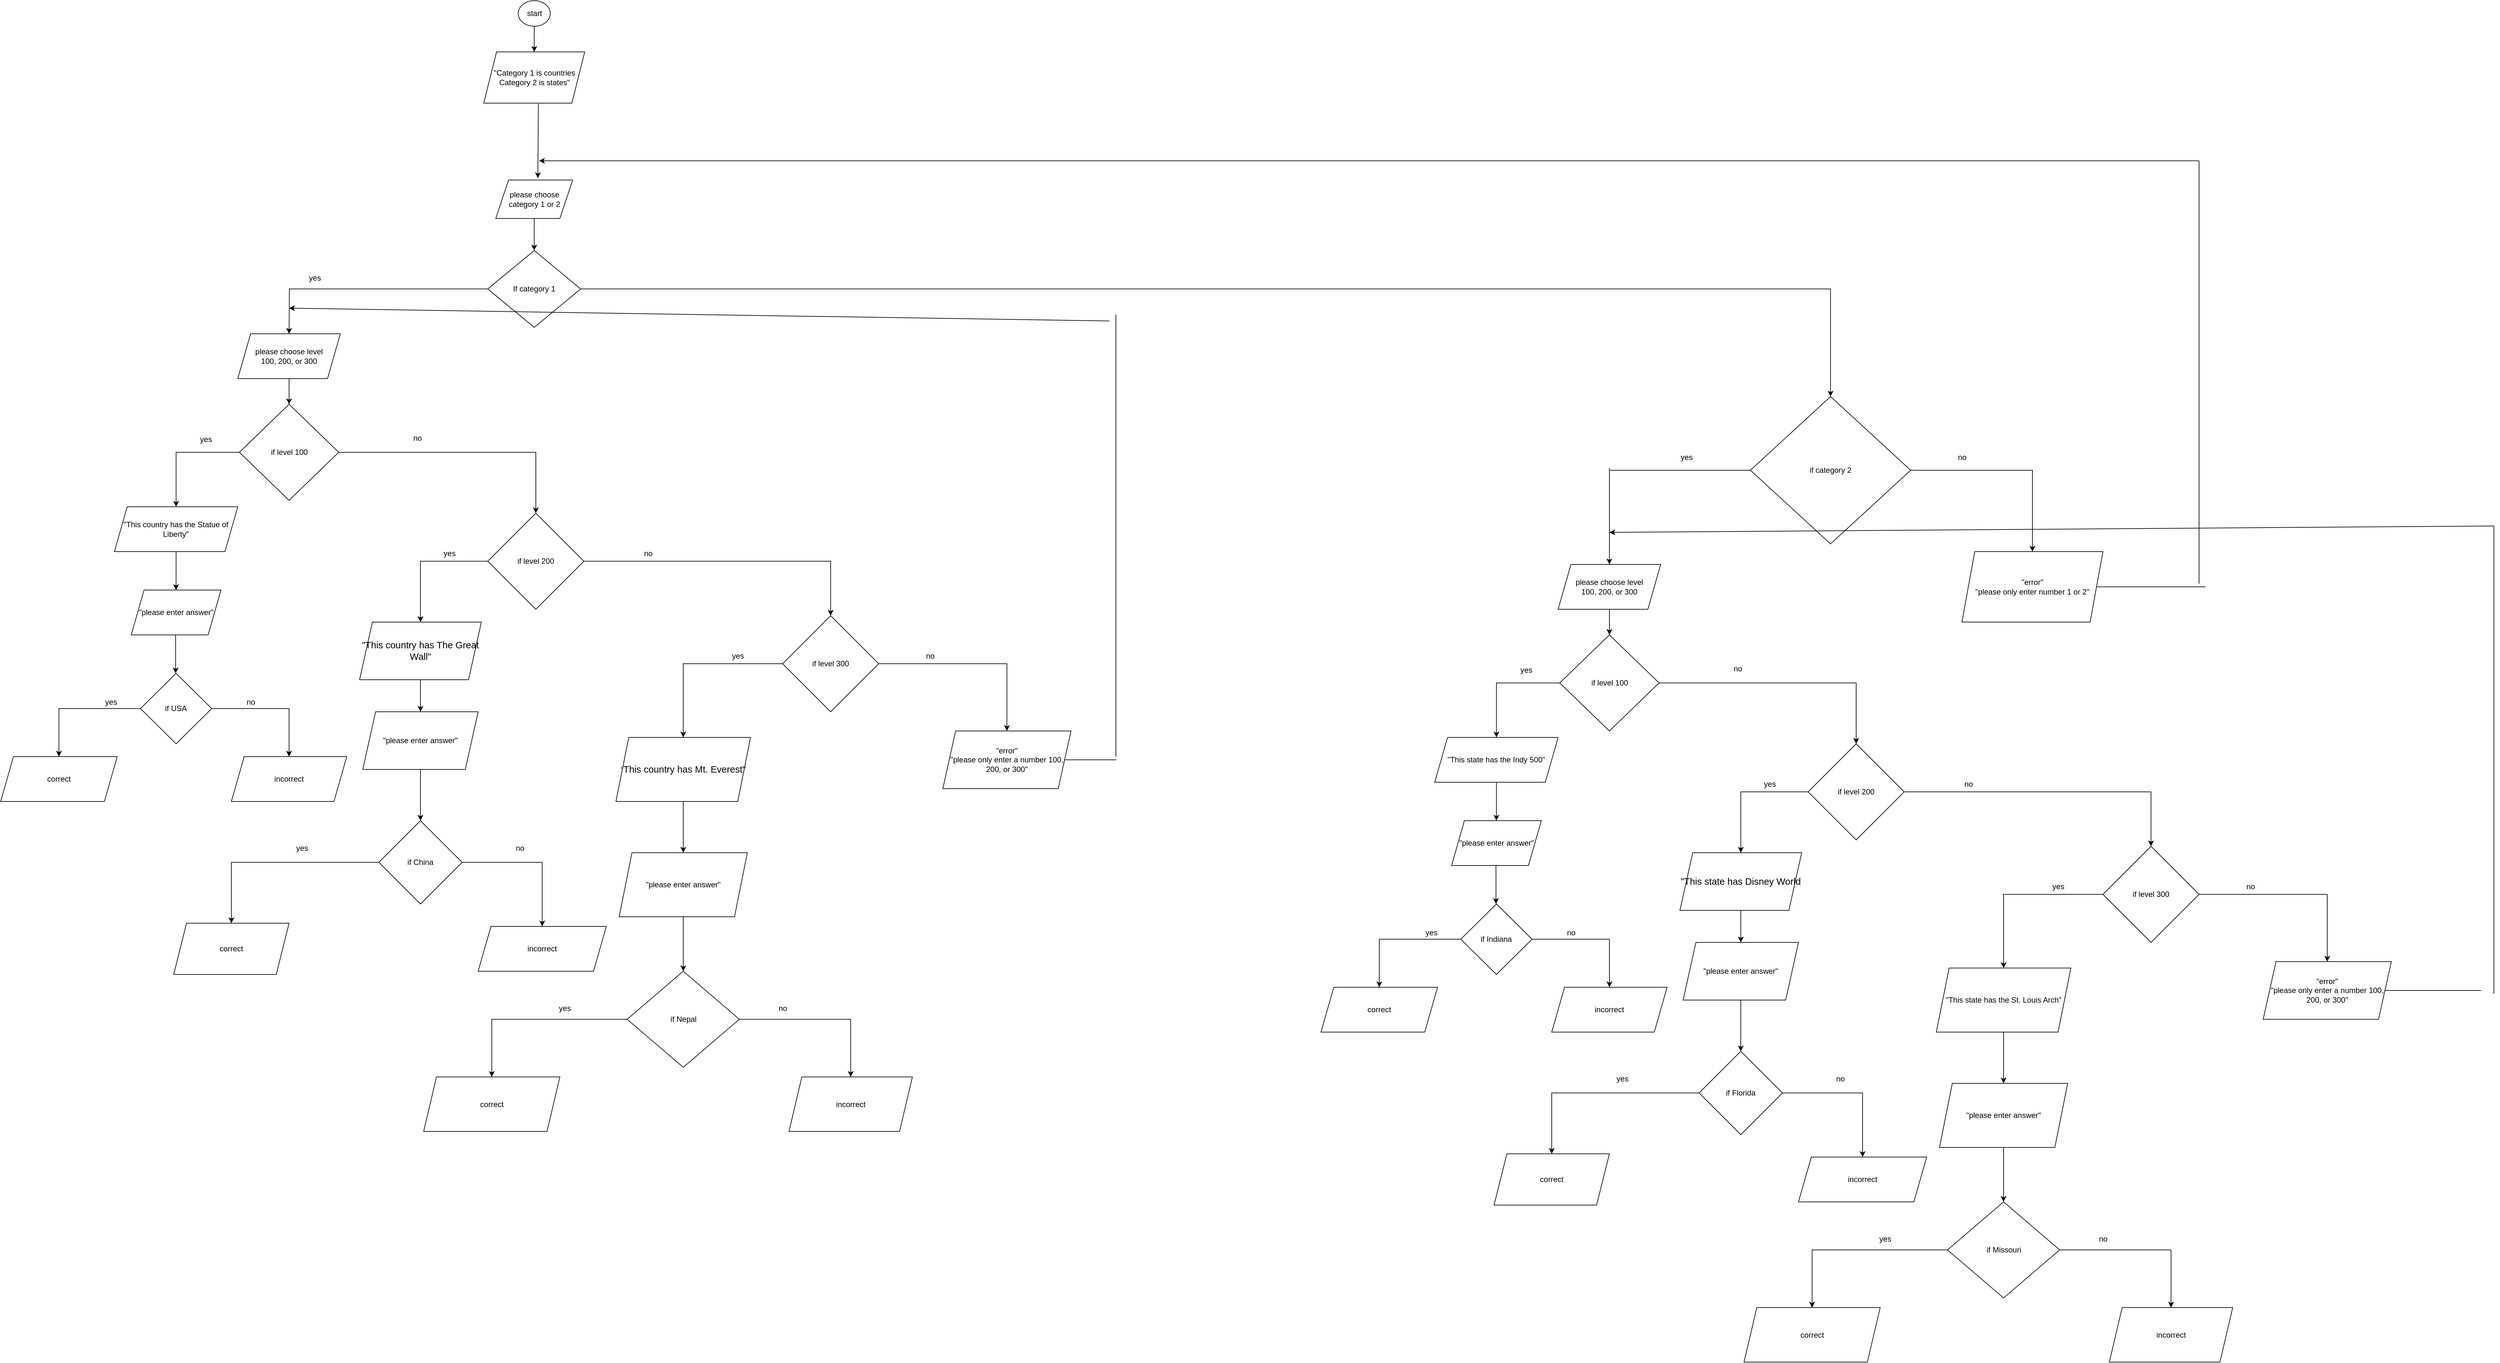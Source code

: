 <mxfile version="24.7.15">
  <diagram name="Page-1" id="TQy8GUBidsC40Qf8uAbd">
    <mxGraphModel dx="4565" dy="3400" grid="1" gridSize="10" guides="1" tooltips="1" connect="1" arrows="1" fold="1" page="1" pageScale="1" pageWidth="850" pageHeight="1100" math="0" shadow="0">
      <root>
        <mxCell id="0" />
        <mxCell id="1" parent="0" />
        <mxCell id="Koqa_a8wpF1dFrQe2JMi-1" value="start" style="ellipse;whiteSpace=wrap;html=1;" vertex="1" parent="1">
          <mxGeometry x="527.5" y="-210" width="50" height="40" as="geometry" />
        </mxCell>
        <mxCell id="Koqa_a8wpF1dFrQe2JMi-2" value="please choose category 1 or 2" style="shape=parallelogram;perimeter=parallelogramPerimeter;whiteSpace=wrap;html=1;fixedSize=1;" vertex="1" parent="1">
          <mxGeometry x="492.5" y="70" width="120" height="60" as="geometry" />
        </mxCell>
        <mxCell id="Koqa_a8wpF1dFrQe2JMi-5" value="If category 1" style="rhombus;whiteSpace=wrap;html=1;" vertex="1" parent="1">
          <mxGeometry x="480" y="180" width="145" height="120" as="geometry" />
        </mxCell>
        <mxCell id="Koqa_a8wpF1dFrQe2JMi-6" value="" style="edgeStyle=orthogonalEdgeStyle;rounded=0;orthogonalLoop=1;jettySize=auto;html=1;" edge="1" parent="1" source="Koqa_a8wpF1dFrQe2JMi-2" target="Koqa_a8wpF1dFrQe2JMi-5">
          <mxGeometry relative="1" as="geometry" />
        </mxCell>
        <mxCell id="Koqa_a8wpF1dFrQe2JMi-9" value="" style="edgeStyle=orthogonalEdgeStyle;rounded=0;orthogonalLoop=1;jettySize=auto;html=1;" edge="1" parent="1" source="Koqa_a8wpF1dFrQe2JMi-5">
          <mxGeometry relative="1" as="geometry">
            <mxPoint x="170" y="310" as="targetPoint" />
          </mxGeometry>
        </mxCell>
        <mxCell id="Koqa_a8wpF1dFrQe2JMi-10" value="yes" style="text;html=1;align=center;verticalAlign=middle;resizable=0;points=[];autosize=1;strokeColor=none;fillColor=none;" vertex="1" parent="1">
          <mxGeometry x="190" y="208" width="40" height="30" as="geometry" />
        </mxCell>
        <mxCell id="Koqa_a8wpF1dFrQe2JMi-11" value="please choose level&lt;div&gt;100, 200, or 300&lt;/div&gt;" style="shape=parallelogram;perimeter=parallelogramPerimeter;whiteSpace=wrap;html=1;fixedSize=1;" vertex="1" parent="1">
          <mxGeometry x="90" y="310" width="160" height="70" as="geometry" />
        </mxCell>
        <mxCell id="Koqa_a8wpF1dFrQe2JMi-304" value="if level 100" style="rhombus;whiteSpace=wrap;html=1;" vertex="1" parent="1">
          <mxGeometry x="92.5" y="420" width="155" height="150" as="geometry" />
        </mxCell>
        <mxCell id="Koqa_a8wpF1dFrQe2JMi-305" value="" style="edgeStyle=orthogonalEdgeStyle;rounded=0;orthogonalLoop=1;jettySize=auto;html=1;" edge="1" parent="1" source="Koqa_a8wpF1dFrQe2JMi-11" target="Koqa_a8wpF1dFrQe2JMi-304">
          <mxGeometry relative="1" as="geometry" />
        </mxCell>
        <mxCell id="Koqa_a8wpF1dFrQe2JMi-307" value="&quot;This country has the Statue of Liberty&quot;" style="shape=parallelogram;perimeter=parallelogramPerimeter;whiteSpace=wrap;html=1;fixedSize=1;" vertex="1" parent="1">
          <mxGeometry x="-102.51" y="580" width="192.5" height="70" as="geometry" />
        </mxCell>
        <mxCell id="Koqa_a8wpF1dFrQe2JMi-308" value="" style="edgeStyle=orthogonalEdgeStyle;rounded=0;orthogonalLoop=1;jettySize=auto;html=1;" edge="1" parent="1" source="Koqa_a8wpF1dFrQe2JMi-304" target="Koqa_a8wpF1dFrQe2JMi-307">
          <mxGeometry relative="1" as="geometry" />
        </mxCell>
        <mxCell id="Koqa_a8wpF1dFrQe2JMi-309" value="yes" style="text;html=1;align=center;verticalAlign=middle;resizable=0;points=[];autosize=1;strokeColor=none;fillColor=none;" vertex="1" parent="1">
          <mxGeometry x="20" y="460" width="40" height="30" as="geometry" />
        </mxCell>
        <mxCell id="Koqa_a8wpF1dFrQe2JMi-311" value="if USA" style="rhombus;whiteSpace=wrap;html=1;" vertex="1" parent="1">
          <mxGeometry x="-61.88" y="840" width="111.25" height="110" as="geometry" />
        </mxCell>
        <mxCell id="Koqa_a8wpF1dFrQe2JMi-313" value="correct" style="shape=parallelogram;perimeter=parallelogramPerimeter;whiteSpace=wrap;html=1;fixedSize=1;" vertex="1" parent="1">
          <mxGeometry x="-280" y="970" width="181.87" height="70" as="geometry" />
        </mxCell>
        <mxCell id="Koqa_a8wpF1dFrQe2JMi-314" value="" style="edgeStyle=orthogonalEdgeStyle;rounded=0;orthogonalLoop=1;jettySize=auto;html=1;" edge="1" parent="1" source="Koqa_a8wpF1dFrQe2JMi-311" target="Koqa_a8wpF1dFrQe2JMi-313">
          <mxGeometry relative="1" as="geometry" />
        </mxCell>
        <mxCell id="Koqa_a8wpF1dFrQe2JMi-316" value="incorrect" style="shape=parallelogram;perimeter=parallelogramPerimeter;whiteSpace=wrap;html=1;fixedSize=1;" vertex="1" parent="1">
          <mxGeometry x="80" y="970" width="180" height="70" as="geometry" />
        </mxCell>
        <mxCell id="Koqa_a8wpF1dFrQe2JMi-317" value="" style="edgeStyle=orthogonalEdgeStyle;rounded=0;orthogonalLoop=1;jettySize=auto;html=1;" edge="1" parent="1" source="Koqa_a8wpF1dFrQe2JMi-311" target="Koqa_a8wpF1dFrQe2JMi-316">
          <mxGeometry relative="1" as="geometry" />
        </mxCell>
        <mxCell id="Koqa_a8wpF1dFrQe2JMi-318" value="yes" style="text;html=1;align=center;verticalAlign=middle;resizable=0;points=[];autosize=1;strokeColor=none;fillColor=none;" vertex="1" parent="1">
          <mxGeometry x="-128.13" y="870" width="40" height="30" as="geometry" />
        </mxCell>
        <mxCell id="Koqa_a8wpF1dFrQe2JMi-319" value="no" style="text;html=1;align=center;verticalAlign=middle;resizable=0;points=[];autosize=1;strokeColor=none;fillColor=none;" vertex="1" parent="1">
          <mxGeometry x="89.99" y="870" width="40" height="30" as="geometry" />
        </mxCell>
        <mxCell id="Koqa_a8wpF1dFrQe2JMi-320" value="&quot;please enter answer&quot;" style="shape=parallelogram;perimeter=parallelogramPerimeter;whiteSpace=wrap;html=1;fixedSize=1;" vertex="1" parent="1">
          <mxGeometry x="-76.26" y="710" width="140" height="70" as="geometry" />
        </mxCell>
        <mxCell id="Koqa_a8wpF1dFrQe2JMi-321" value="" style="edgeStyle=orthogonalEdgeStyle;rounded=0;orthogonalLoop=1;jettySize=auto;html=1;" edge="1" parent="1" source="Koqa_a8wpF1dFrQe2JMi-307" target="Koqa_a8wpF1dFrQe2JMi-320">
          <mxGeometry relative="1" as="geometry" />
        </mxCell>
        <mxCell id="Koqa_a8wpF1dFrQe2JMi-322" value="" style="endArrow=classic;html=1;rounded=0;" edge="1" parent="1">
          <mxGeometry width="50" height="50" relative="1" as="geometry">
            <mxPoint x="-7" y="780" as="sourcePoint" />
            <mxPoint x="-6.97" y="840" as="targetPoint" />
            <Array as="points">
              <mxPoint x="-6.97" y="800" />
            </Array>
          </mxGeometry>
        </mxCell>
        <mxCell id="Koqa_a8wpF1dFrQe2JMi-328" value="if level 200" style="rhombus;whiteSpace=wrap;html=1;" vertex="1" parent="1">
          <mxGeometry x="480" y="590" width="150" height="150" as="geometry" />
        </mxCell>
        <mxCell id="Koqa_a8wpF1dFrQe2JMi-329" value="" style="edgeStyle=orthogonalEdgeStyle;rounded=0;orthogonalLoop=1;jettySize=auto;html=1;" edge="1" parent="1" source="Koqa_a8wpF1dFrQe2JMi-304" target="Koqa_a8wpF1dFrQe2JMi-328">
          <mxGeometry relative="1" as="geometry" />
        </mxCell>
        <mxCell id="Koqa_a8wpF1dFrQe2JMi-331" value="&lt;span id=&quot;docs-internal-guid-cca55d39-7fff-041b-8b20-c2f213dc35d5&quot;&gt;&lt;span style=&quot;font-size: 11pt; font-family: Arial, sans-serif; background-color: transparent; font-variant-numeric: normal; font-variant-east-asian: normal; font-variant-alternates: normal; font-variant-position: normal; vertical-align: baseline; white-space-collapse: preserve;&quot;&gt;&quot;This country has The Great Wall&quot;&lt;/span&gt;&lt;/span&gt;" style="shape=parallelogram;perimeter=parallelogramPerimeter;whiteSpace=wrap;html=1;fixedSize=1;" vertex="1" parent="1">
          <mxGeometry x="280" y="760" width="190" height="90" as="geometry" />
        </mxCell>
        <mxCell id="Koqa_a8wpF1dFrQe2JMi-332" value="" style="edgeStyle=orthogonalEdgeStyle;rounded=0;orthogonalLoop=1;jettySize=auto;html=1;" edge="1" parent="1" source="Koqa_a8wpF1dFrQe2JMi-328" target="Koqa_a8wpF1dFrQe2JMi-331">
          <mxGeometry relative="1" as="geometry" />
        </mxCell>
        <mxCell id="Koqa_a8wpF1dFrQe2JMi-334" value="&quot;please enter answer&quot;" style="shape=parallelogram;perimeter=parallelogramPerimeter;whiteSpace=wrap;html=1;fixedSize=1;" vertex="1" parent="1">
          <mxGeometry x="285" y="900" width="180" height="90" as="geometry" />
        </mxCell>
        <mxCell id="Koqa_a8wpF1dFrQe2JMi-335" value="" style="edgeStyle=orthogonalEdgeStyle;rounded=0;orthogonalLoop=1;jettySize=auto;html=1;" edge="1" parent="1" source="Koqa_a8wpF1dFrQe2JMi-331" target="Koqa_a8wpF1dFrQe2JMi-334">
          <mxGeometry relative="1" as="geometry" />
        </mxCell>
        <mxCell id="Koqa_a8wpF1dFrQe2JMi-336" value="if China" style="rhombus;whiteSpace=wrap;html=1;" vertex="1" parent="1">
          <mxGeometry x="310" y="1070" width="130" height="130" as="geometry" />
        </mxCell>
        <mxCell id="Koqa_a8wpF1dFrQe2JMi-337" value="" style="edgeStyle=orthogonalEdgeStyle;rounded=0;orthogonalLoop=1;jettySize=auto;html=1;" edge="1" parent="1" source="Koqa_a8wpF1dFrQe2JMi-334" target="Koqa_a8wpF1dFrQe2JMi-336">
          <mxGeometry relative="1" as="geometry" />
        </mxCell>
        <mxCell id="Koqa_a8wpF1dFrQe2JMi-338" value="correct" style="shape=parallelogram;perimeter=parallelogramPerimeter;whiteSpace=wrap;html=1;fixedSize=1;" vertex="1" parent="1">
          <mxGeometry x="-10" y="1230" width="180" height="80" as="geometry" />
        </mxCell>
        <mxCell id="Koqa_a8wpF1dFrQe2JMi-339" value="" style="edgeStyle=orthogonalEdgeStyle;rounded=0;orthogonalLoop=1;jettySize=auto;html=1;" edge="1" parent="1" source="Koqa_a8wpF1dFrQe2JMi-336" target="Koqa_a8wpF1dFrQe2JMi-338">
          <mxGeometry relative="1" as="geometry" />
        </mxCell>
        <mxCell id="Koqa_a8wpF1dFrQe2JMi-340" value="yes" style="text;html=1;align=center;verticalAlign=middle;resizable=0;points=[];autosize=1;strokeColor=none;fillColor=none;" vertex="1" parent="1">
          <mxGeometry x="170" y="1098" width="40" height="30" as="geometry" />
        </mxCell>
        <mxCell id="Koqa_a8wpF1dFrQe2JMi-341" value="incorrect" style="shape=parallelogram;perimeter=parallelogramPerimeter;whiteSpace=wrap;html=1;fixedSize=1;" vertex="1" parent="1">
          <mxGeometry x="465" y="1235" width="200" height="70" as="geometry" />
        </mxCell>
        <mxCell id="Koqa_a8wpF1dFrQe2JMi-342" value="" style="edgeStyle=orthogonalEdgeStyle;rounded=0;orthogonalLoop=1;jettySize=auto;html=1;" edge="1" parent="1" source="Koqa_a8wpF1dFrQe2JMi-336" target="Koqa_a8wpF1dFrQe2JMi-341">
          <mxGeometry relative="1" as="geometry" />
        </mxCell>
        <mxCell id="Koqa_a8wpF1dFrQe2JMi-343" value="no" style="text;html=1;align=center;verticalAlign=middle;resizable=0;points=[];autosize=1;strokeColor=none;fillColor=none;" vertex="1" parent="1">
          <mxGeometry x="510" y="1098" width="40" height="30" as="geometry" />
        </mxCell>
        <mxCell id="Koqa_a8wpF1dFrQe2JMi-347" value="if level 300" style="rhombus;whiteSpace=wrap;html=1;" vertex="1" parent="1">
          <mxGeometry x="940" y="750" width="150" height="150" as="geometry" />
        </mxCell>
        <mxCell id="Koqa_a8wpF1dFrQe2JMi-348" value="" style="edgeStyle=orthogonalEdgeStyle;rounded=0;orthogonalLoop=1;jettySize=auto;html=1;" edge="1" parent="1" source="Koqa_a8wpF1dFrQe2JMi-328" target="Koqa_a8wpF1dFrQe2JMi-347">
          <mxGeometry relative="1" as="geometry" />
        </mxCell>
        <mxCell id="Koqa_a8wpF1dFrQe2JMi-349" value="no" style="text;html=1;align=center;verticalAlign=middle;resizable=0;points=[];autosize=1;strokeColor=none;fillColor=none;" vertex="1" parent="1">
          <mxGeometry x="350" y="458" width="40" height="30" as="geometry" />
        </mxCell>
        <mxCell id="Koqa_a8wpF1dFrQe2JMi-350" value="yes" style="text;html=1;align=center;verticalAlign=middle;resizable=0;points=[];autosize=1;strokeColor=none;fillColor=none;" vertex="1" parent="1">
          <mxGeometry x="400" y="638" width="40" height="30" as="geometry" />
        </mxCell>
        <mxCell id="Koqa_a8wpF1dFrQe2JMi-351" value="no" style="text;html=1;align=center;verticalAlign=middle;resizable=0;points=[];autosize=1;strokeColor=none;fillColor=none;" vertex="1" parent="1">
          <mxGeometry x="710" y="638" width="40" height="30" as="geometry" />
        </mxCell>
        <mxCell id="Koqa_a8wpF1dFrQe2JMi-352" value="&quot;&lt;span id=&quot;docs-internal-guid-614d801e-7fff-22a4-cdff-dc808d017cf4&quot;&gt;&lt;span style=&quot;font-size: 11pt; font-family: Arial, sans-serif; background-color: transparent; font-variant-numeric: normal; font-variant-east-asian: normal; font-variant-alternates: normal; font-variant-position: normal; vertical-align: baseline; white-space-collapse: preserve;&quot;&gt;This country has Mt. Everest&quot;&lt;/span&gt;&lt;/span&gt;" style="shape=parallelogram;perimeter=parallelogramPerimeter;whiteSpace=wrap;html=1;fixedSize=1;" vertex="1" parent="1">
          <mxGeometry x="680" y="940" width="210" height="100" as="geometry" />
        </mxCell>
        <mxCell id="Koqa_a8wpF1dFrQe2JMi-353" value="" style="edgeStyle=orthogonalEdgeStyle;rounded=0;orthogonalLoop=1;jettySize=auto;html=1;" edge="1" parent="1" source="Koqa_a8wpF1dFrQe2JMi-347" target="Koqa_a8wpF1dFrQe2JMi-352">
          <mxGeometry relative="1" as="geometry" />
        </mxCell>
        <mxCell id="Koqa_a8wpF1dFrQe2JMi-354" value="yes" style="text;html=1;align=center;verticalAlign=middle;resizable=0;points=[];autosize=1;strokeColor=none;fillColor=none;" vertex="1" parent="1">
          <mxGeometry x="850" y="798" width="40" height="30" as="geometry" />
        </mxCell>
        <mxCell id="Koqa_a8wpF1dFrQe2JMi-355" value="&quot;please enter answer&quot;" style="shape=parallelogram;perimeter=parallelogramPerimeter;whiteSpace=wrap;html=1;fixedSize=1;" vertex="1" parent="1">
          <mxGeometry x="685" y="1120" width="200" height="100" as="geometry" />
        </mxCell>
        <mxCell id="Koqa_a8wpF1dFrQe2JMi-356" value="" style="edgeStyle=orthogonalEdgeStyle;rounded=0;orthogonalLoop=1;jettySize=auto;html=1;" edge="1" parent="1" source="Koqa_a8wpF1dFrQe2JMi-352" target="Koqa_a8wpF1dFrQe2JMi-355">
          <mxGeometry relative="1" as="geometry" />
        </mxCell>
        <mxCell id="Koqa_a8wpF1dFrQe2JMi-357" value="if Nepal" style="rhombus;whiteSpace=wrap;html=1;" vertex="1" parent="1">
          <mxGeometry x="697.5" y="1305" width="175" height="150" as="geometry" />
        </mxCell>
        <mxCell id="Koqa_a8wpF1dFrQe2JMi-358" value="" style="edgeStyle=orthogonalEdgeStyle;rounded=0;orthogonalLoop=1;jettySize=auto;html=1;" edge="1" parent="1" source="Koqa_a8wpF1dFrQe2JMi-355" target="Koqa_a8wpF1dFrQe2JMi-357">
          <mxGeometry relative="1" as="geometry" />
        </mxCell>
        <mxCell id="Koqa_a8wpF1dFrQe2JMi-359" value="correct" style="shape=parallelogram;perimeter=parallelogramPerimeter;whiteSpace=wrap;html=1;fixedSize=1;" vertex="1" parent="1">
          <mxGeometry x="380" y="1470" width="212.5" height="85" as="geometry" />
        </mxCell>
        <mxCell id="Koqa_a8wpF1dFrQe2JMi-360" value="" style="edgeStyle=orthogonalEdgeStyle;rounded=0;orthogonalLoop=1;jettySize=auto;html=1;" edge="1" parent="1" source="Koqa_a8wpF1dFrQe2JMi-357" target="Koqa_a8wpF1dFrQe2JMi-359">
          <mxGeometry relative="1" as="geometry" />
        </mxCell>
        <mxCell id="Koqa_a8wpF1dFrQe2JMi-361" value="yes" style="text;html=1;align=center;verticalAlign=middle;resizable=0;points=[];autosize=1;strokeColor=none;fillColor=none;" vertex="1" parent="1">
          <mxGeometry x="580" y="1348" width="40" height="30" as="geometry" />
        </mxCell>
        <mxCell id="Koqa_a8wpF1dFrQe2JMi-362" value="incorrect" style="shape=parallelogram;perimeter=parallelogramPerimeter;whiteSpace=wrap;html=1;fixedSize=1;" vertex="1" parent="1">
          <mxGeometry x="950" y="1470" width="192.5" height="85" as="geometry" />
        </mxCell>
        <mxCell id="Koqa_a8wpF1dFrQe2JMi-363" value="" style="edgeStyle=orthogonalEdgeStyle;rounded=0;orthogonalLoop=1;jettySize=auto;html=1;" edge="1" parent="1" source="Koqa_a8wpF1dFrQe2JMi-357" target="Koqa_a8wpF1dFrQe2JMi-362">
          <mxGeometry relative="1" as="geometry" />
        </mxCell>
        <mxCell id="Koqa_a8wpF1dFrQe2JMi-364" value="no" style="text;html=1;align=center;verticalAlign=middle;resizable=0;points=[];autosize=1;strokeColor=none;fillColor=none;" vertex="1" parent="1">
          <mxGeometry x="920" y="1348" width="40" height="30" as="geometry" />
        </mxCell>
        <mxCell id="Koqa_a8wpF1dFrQe2JMi-365" value="&quot;error&quot;&lt;div&gt;&quot;please only enter a number 100, 200, or 300&quot;&lt;/div&gt;" style="shape=parallelogram;perimeter=parallelogramPerimeter;whiteSpace=wrap;html=1;fixedSize=1;" vertex="1" parent="1">
          <mxGeometry x="1190" y="930" width="200" height="90" as="geometry" />
        </mxCell>
        <mxCell id="Koqa_a8wpF1dFrQe2JMi-366" value="" style="edgeStyle=orthogonalEdgeStyle;rounded=0;orthogonalLoop=1;jettySize=auto;html=1;" edge="1" parent="1" source="Koqa_a8wpF1dFrQe2JMi-347" target="Koqa_a8wpF1dFrQe2JMi-365">
          <mxGeometry relative="1" as="geometry" />
        </mxCell>
        <mxCell id="Koqa_a8wpF1dFrQe2JMi-367" value="no" style="text;html=1;align=center;verticalAlign=middle;resizable=0;points=[];autosize=1;strokeColor=none;fillColor=none;" vertex="1" parent="1">
          <mxGeometry x="1150" y="798" width="40" height="30" as="geometry" />
        </mxCell>
        <mxCell id="Koqa_a8wpF1dFrQe2JMi-728" value="please choose level&lt;div&gt;100, 200, or 300&lt;/div&gt;" style="shape=parallelogram;perimeter=parallelogramPerimeter;whiteSpace=wrap;html=1;fixedSize=1;" vertex="1" parent="1">
          <mxGeometry x="2150" y="670" width="160" height="70" as="geometry" />
        </mxCell>
        <mxCell id="Koqa_a8wpF1dFrQe2JMi-729" value="if level 100" style="rhombus;whiteSpace=wrap;html=1;" vertex="1" parent="1">
          <mxGeometry x="2152.5" y="780" width="155" height="150" as="geometry" />
        </mxCell>
        <mxCell id="Koqa_a8wpF1dFrQe2JMi-730" value="" style="edgeStyle=orthogonalEdgeStyle;rounded=0;orthogonalLoop=1;jettySize=auto;html=1;" edge="1" parent="1" source="Koqa_a8wpF1dFrQe2JMi-728" target="Koqa_a8wpF1dFrQe2JMi-729">
          <mxGeometry relative="1" as="geometry" />
        </mxCell>
        <mxCell id="Koqa_a8wpF1dFrQe2JMi-731" value="&quot;This state has the Indy 500&quot;" style="shape=parallelogram;perimeter=parallelogramPerimeter;whiteSpace=wrap;html=1;fixedSize=1;" vertex="1" parent="1">
          <mxGeometry x="1957.49" y="940" width="192.5" height="70" as="geometry" />
        </mxCell>
        <mxCell id="Koqa_a8wpF1dFrQe2JMi-732" value="" style="edgeStyle=orthogonalEdgeStyle;rounded=0;orthogonalLoop=1;jettySize=auto;html=1;" edge="1" parent="1" source="Koqa_a8wpF1dFrQe2JMi-729" target="Koqa_a8wpF1dFrQe2JMi-731">
          <mxGeometry relative="1" as="geometry" />
        </mxCell>
        <mxCell id="Koqa_a8wpF1dFrQe2JMi-733" value="yes" style="text;html=1;align=center;verticalAlign=middle;resizable=0;points=[];autosize=1;strokeColor=none;fillColor=none;" vertex="1" parent="1">
          <mxGeometry x="2080" y="820" width="40" height="30" as="geometry" />
        </mxCell>
        <mxCell id="Koqa_a8wpF1dFrQe2JMi-734" value="if Indiana" style="rhombus;whiteSpace=wrap;html=1;" vertex="1" parent="1">
          <mxGeometry x="1998.12" y="1200" width="111.25" height="110" as="geometry" />
        </mxCell>
        <mxCell id="Koqa_a8wpF1dFrQe2JMi-735" value="correct" style="shape=parallelogram;perimeter=parallelogramPerimeter;whiteSpace=wrap;html=1;fixedSize=1;" vertex="1" parent="1">
          <mxGeometry x="1780" y="1330" width="181.87" height="70" as="geometry" />
        </mxCell>
        <mxCell id="Koqa_a8wpF1dFrQe2JMi-736" value="" style="edgeStyle=orthogonalEdgeStyle;rounded=0;orthogonalLoop=1;jettySize=auto;html=1;" edge="1" parent="1" source="Koqa_a8wpF1dFrQe2JMi-734" target="Koqa_a8wpF1dFrQe2JMi-735">
          <mxGeometry relative="1" as="geometry" />
        </mxCell>
        <mxCell id="Koqa_a8wpF1dFrQe2JMi-737" value="incorrect" style="shape=parallelogram;perimeter=parallelogramPerimeter;whiteSpace=wrap;html=1;fixedSize=1;" vertex="1" parent="1">
          <mxGeometry x="2140" y="1330" width="180" height="70" as="geometry" />
        </mxCell>
        <mxCell id="Koqa_a8wpF1dFrQe2JMi-738" value="" style="edgeStyle=orthogonalEdgeStyle;rounded=0;orthogonalLoop=1;jettySize=auto;html=1;" edge="1" parent="1" source="Koqa_a8wpF1dFrQe2JMi-734" target="Koqa_a8wpF1dFrQe2JMi-737">
          <mxGeometry relative="1" as="geometry" />
        </mxCell>
        <mxCell id="Koqa_a8wpF1dFrQe2JMi-739" value="yes" style="text;html=1;align=center;verticalAlign=middle;resizable=0;points=[];autosize=1;strokeColor=none;fillColor=none;" vertex="1" parent="1">
          <mxGeometry x="1931.87" y="1230" width="40" height="30" as="geometry" />
        </mxCell>
        <mxCell id="Koqa_a8wpF1dFrQe2JMi-740" value="no" style="text;html=1;align=center;verticalAlign=middle;resizable=0;points=[];autosize=1;strokeColor=none;fillColor=none;" vertex="1" parent="1">
          <mxGeometry x="2149.99" y="1230" width="40" height="30" as="geometry" />
        </mxCell>
        <mxCell id="Koqa_a8wpF1dFrQe2JMi-741" value="&quot;please enter answer&quot;" style="shape=parallelogram;perimeter=parallelogramPerimeter;whiteSpace=wrap;html=1;fixedSize=1;" vertex="1" parent="1">
          <mxGeometry x="1983.74" y="1070" width="140" height="70" as="geometry" />
        </mxCell>
        <mxCell id="Koqa_a8wpF1dFrQe2JMi-742" value="" style="edgeStyle=orthogonalEdgeStyle;rounded=0;orthogonalLoop=1;jettySize=auto;html=1;" edge="1" parent="1" source="Koqa_a8wpF1dFrQe2JMi-731" target="Koqa_a8wpF1dFrQe2JMi-741">
          <mxGeometry relative="1" as="geometry" />
        </mxCell>
        <mxCell id="Koqa_a8wpF1dFrQe2JMi-743" value="" style="endArrow=classic;html=1;rounded=0;" edge="1" parent="1">
          <mxGeometry width="50" height="50" relative="1" as="geometry">
            <mxPoint x="2053" y="1140" as="sourcePoint" />
            <mxPoint x="2053.03" y="1200" as="targetPoint" />
            <Array as="points">
              <mxPoint x="2053.03" y="1160" />
            </Array>
          </mxGeometry>
        </mxCell>
        <mxCell id="Koqa_a8wpF1dFrQe2JMi-744" value="if level 200" style="rhombus;whiteSpace=wrap;html=1;" vertex="1" parent="1">
          <mxGeometry x="2540" y="950" width="150" height="150" as="geometry" />
        </mxCell>
        <mxCell id="Koqa_a8wpF1dFrQe2JMi-745" value="" style="edgeStyle=orthogonalEdgeStyle;rounded=0;orthogonalLoop=1;jettySize=auto;html=1;" edge="1" parent="1" source="Koqa_a8wpF1dFrQe2JMi-729" target="Koqa_a8wpF1dFrQe2JMi-744">
          <mxGeometry relative="1" as="geometry" />
        </mxCell>
        <mxCell id="Koqa_a8wpF1dFrQe2JMi-746" value="&lt;span id=&quot;docs-internal-guid-cca55d39-7fff-041b-8b20-c2f213dc35d5&quot;&gt;&lt;span style=&quot;font-size: 11pt; font-family: Arial, sans-serif; background-color: transparent; font-variant-numeric: normal; font-variant-east-asian: normal; font-variant-alternates: normal; font-variant-position: normal; vertical-align: baseline; white-space-collapse: preserve;&quot;&gt;&quot;This state has Disney World&lt;/span&gt;&lt;/span&gt;" style="shape=parallelogram;perimeter=parallelogramPerimeter;whiteSpace=wrap;html=1;fixedSize=1;" vertex="1" parent="1">
          <mxGeometry x="2340" y="1120" width="190" height="90" as="geometry" />
        </mxCell>
        <mxCell id="Koqa_a8wpF1dFrQe2JMi-747" value="" style="edgeStyle=orthogonalEdgeStyle;rounded=0;orthogonalLoop=1;jettySize=auto;html=1;" edge="1" parent="1" source="Koqa_a8wpF1dFrQe2JMi-744" target="Koqa_a8wpF1dFrQe2JMi-746">
          <mxGeometry relative="1" as="geometry" />
        </mxCell>
        <mxCell id="Koqa_a8wpF1dFrQe2JMi-748" value="&quot;please enter answer&quot;" style="shape=parallelogram;perimeter=parallelogramPerimeter;whiteSpace=wrap;html=1;fixedSize=1;" vertex="1" parent="1">
          <mxGeometry x="2345" y="1260" width="180" height="90" as="geometry" />
        </mxCell>
        <mxCell id="Koqa_a8wpF1dFrQe2JMi-749" value="" style="edgeStyle=orthogonalEdgeStyle;rounded=0;orthogonalLoop=1;jettySize=auto;html=1;" edge="1" parent="1" source="Koqa_a8wpF1dFrQe2JMi-746" target="Koqa_a8wpF1dFrQe2JMi-748">
          <mxGeometry relative="1" as="geometry" />
        </mxCell>
        <mxCell id="Koqa_a8wpF1dFrQe2JMi-750" value="if Florida" style="rhombus;whiteSpace=wrap;html=1;" vertex="1" parent="1">
          <mxGeometry x="2370" y="1430" width="130" height="130" as="geometry" />
        </mxCell>
        <mxCell id="Koqa_a8wpF1dFrQe2JMi-751" value="" style="edgeStyle=orthogonalEdgeStyle;rounded=0;orthogonalLoop=1;jettySize=auto;html=1;" edge="1" parent="1" source="Koqa_a8wpF1dFrQe2JMi-748" target="Koqa_a8wpF1dFrQe2JMi-750">
          <mxGeometry relative="1" as="geometry" />
        </mxCell>
        <mxCell id="Koqa_a8wpF1dFrQe2JMi-752" value="correct" style="shape=parallelogram;perimeter=parallelogramPerimeter;whiteSpace=wrap;html=1;fixedSize=1;" vertex="1" parent="1">
          <mxGeometry x="2050" y="1590" width="180" height="80" as="geometry" />
        </mxCell>
        <mxCell id="Koqa_a8wpF1dFrQe2JMi-753" value="" style="edgeStyle=orthogonalEdgeStyle;rounded=0;orthogonalLoop=1;jettySize=auto;html=1;" edge="1" parent="1" source="Koqa_a8wpF1dFrQe2JMi-750" target="Koqa_a8wpF1dFrQe2JMi-752">
          <mxGeometry relative="1" as="geometry" />
        </mxCell>
        <mxCell id="Koqa_a8wpF1dFrQe2JMi-754" value="yes" style="text;html=1;align=center;verticalAlign=middle;resizable=0;points=[];autosize=1;strokeColor=none;fillColor=none;" vertex="1" parent="1">
          <mxGeometry x="2230" y="1458" width="40" height="30" as="geometry" />
        </mxCell>
        <mxCell id="Koqa_a8wpF1dFrQe2JMi-755" value="incorrect" style="shape=parallelogram;perimeter=parallelogramPerimeter;whiteSpace=wrap;html=1;fixedSize=1;" vertex="1" parent="1">
          <mxGeometry x="2525" y="1595" width="200" height="70" as="geometry" />
        </mxCell>
        <mxCell id="Koqa_a8wpF1dFrQe2JMi-756" value="" style="edgeStyle=orthogonalEdgeStyle;rounded=0;orthogonalLoop=1;jettySize=auto;html=1;" edge="1" parent="1" source="Koqa_a8wpF1dFrQe2JMi-750" target="Koqa_a8wpF1dFrQe2JMi-755">
          <mxGeometry relative="1" as="geometry" />
        </mxCell>
        <mxCell id="Koqa_a8wpF1dFrQe2JMi-757" value="no" style="text;html=1;align=center;verticalAlign=middle;resizable=0;points=[];autosize=1;strokeColor=none;fillColor=none;" vertex="1" parent="1">
          <mxGeometry x="2570" y="1458" width="40" height="30" as="geometry" />
        </mxCell>
        <mxCell id="Koqa_a8wpF1dFrQe2JMi-758" value="if level 300" style="rhombus;whiteSpace=wrap;html=1;" vertex="1" parent="1">
          <mxGeometry x="3000" y="1110" width="150" height="150" as="geometry" />
        </mxCell>
        <mxCell id="Koqa_a8wpF1dFrQe2JMi-759" value="" style="edgeStyle=orthogonalEdgeStyle;rounded=0;orthogonalLoop=1;jettySize=auto;html=1;" edge="1" parent="1" source="Koqa_a8wpF1dFrQe2JMi-744" target="Koqa_a8wpF1dFrQe2JMi-758">
          <mxGeometry relative="1" as="geometry" />
        </mxCell>
        <mxCell id="Koqa_a8wpF1dFrQe2JMi-760" value="no" style="text;html=1;align=center;verticalAlign=middle;resizable=0;points=[];autosize=1;strokeColor=none;fillColor=none;" vertex="1" parent="1">
          <mxGeometry x="2410" y="818" width="40" height="30" as="geometry" />
        </mxCell>
        <mxCell id="Koqa_a8wpF1dFrQe2JMi-761" value="yes" style="text;html=1;align=center;verticalAlign=middle;resizable=0;points=[];autosize=1;strokeColor=none;fillColor=none;" vertex="1" parent="1">
          <mxGeometry x="2460" y="998" width="40" height="30" as="geometry" />
        </mxCell>
        <mxCell id="Koqa_a8wpF1dFrQe2JMi-762" value="no" style="text;html=1;align=center;verticalAlign=middle;resizable=0;points=[];autosize=1;strokeColor=none;fillColor=none;" vertex="1" parent="1">
          <mxGeometry x="2770" y="998" width="40" height="30" as="geometry" />
        </mxCell>
        <mxCell id="Koqa_a8wpF1dFrQe2JMi-763" value="&quot;This state has the St. Louis Arch&quot;" style="shape=parallelogram;perimeter=parallelogramPerimeter;whiteSpace=wrap;html=1;fixedSize=1;" vertex="1" parent="1">
          <mxGeometry x="2740" y="1300" width="210" height="100" as="geometry" />
        </mxCell>
        <mxCell id="Koqa_a8wpF1dFrQe2JMi-764" value="" style="edgeStyle=orthogonalEdgeStyle;rounded=0;orthogonalLoop=1;jettySize=auto;html=1;" edge="1" parent="1" source="Koqa_a8wpF1dFrQe2JMi-758" target="Koqa_a8wpF1dFrQe2JMi-763">
          <mxGeometry relative="1" as="geometry" />
        </mxCell>
        <mxCell id="Koqa_a8wpF1dFrQe2JMi-765" value="yes" style="text;html=1;align=center;verticalAlign=middle;resizable=0;points=[];autosize=1;strokeColor=none;fillColor=none;" vertex="1" parent="1">
          <mxGeometry x="2910" y="1158" width="40" height="30" as="geometry" />
        </mxCell>
        <mxCell id="Koqa_a8wpF1dFrQe2JMi-766" value="&quot;please enter answer&quot;" style="shape=parallelogram;perimeter=parallelogramPerimeter;whiteSpace=wrap;html=1;fixedSize=1;" vertex="1" parent="1">
          <mxGeometry x="2745" y="1480" width="200" height="100" as="geometry" />
        </mxCell>
        <mxCell id="Koqa_a8wpF1dFrQe2JMi-767" value="" style="edgeStyle=orthogonalEdgeStyle;rounded=0;orthogonalLoop=1;jettySize=auto;html=1;" edge="1" parent="1" source="Koqa_a8wpF1dFrQe2JMi-763" target="Koqa_a8wpF1dFrQe2JMi-766">
          <mxGeometry relative="1" as="geometry" />
        </mxCell>
        <mxCell id="Koqa_a8wpF1dFrQe2JMi-768" value="if Missouri" style="rhombus;whiteSpace=wrap;html=1;" vertex="1" parent="1">
          <mxGeometry x="2757.5" y="1665" width="175" height="150" as="geometry" />
        </mxCell>
        <mxCell id="Koqa_a8wpF1dFrQe2JMi-769" value="" style="edgeStyle=orthogonalEdgeStyle;rounded=0;orthogonalLoop=1;jettySize=auto;html=1;" edge="1" parent="1" source="Koqa_a8wpF1dFrQe2JMi-766" target="Koqa_a8wpF1dFrQe2JMi-768">
          <mxGeometry relative="1" as="geometry" />
        </mxCell>
        <mxCell id="Koqa_a8wpF1dFrQe2JMi-770" value="correct" style="shape=parallelogram;perimeter=parallelogramPerimeter;whiteSpace=wrap;html=1;fixedSize=1;" vertex="1" parent="1">
          <mxGeometry x="2440" y="1830" width="212.5" height="85" as="geometry" />
        </mxCell>
        <mxCell id="Koqa_a8wpF1dFrQe2JMi-771" value="" style="edgeStyle=orthogonalEdgeStyle;rounded=0;orthogonalLoop=1;jettySize=auto;html=1;" edge="1" parent="1" source="Koqa_a8wpF1dFrQe2JMi-768" target="Koqa_a8wpF1dFrQe2JMi-770">
          <mxGeometry relative="1" as="geometry" />
        </mxCell>
        <mxCell id="Koqa_a8wpF1dFrQe2JMi-772" value="yes" style="text;html=1;align=center;verticalAlign=middle;resizable=0;points=[];autosize=1;strokeColor=none;fillColor=none;" vertex="1" parent="1">
          <mxGeometry x="2640" y="1708" width="40" height="30" as="geometry" />
        </mxCell>
        <mxCell id="Koqa_a8wpF1dFrQe2JMi-773" value="incorrect" style="shape=parallelogram;perimeter=parallelogramPerimeter;whiteSpace=wrap;html=1;fixedSize=1;" vertex="1" parent="1">
          <mxGeometry x="3010" y="1830" width="192.5" height="85" as="geometry" />
        </mxCell>
        <mxCell id="Koqa_a8wpF1dFrQe2JMi-774" value="" style="edgeStyle=orthogonalEdgeStyle;rounded=0;orthogonalLoop=1;jettySize=auto;html=1;" edge="1" parent="1" source="Koqa_a8wpF1dFrQe2JMi-768" target="Koqa_a8wpF1dFrQe2JMi-773">
          <mxGeometry relative="1" as="geometry" />
        </mxCell>
        <mxCell id="Koqa_a8wpF1dFrQe2JMi-775" value="no" style="text;html=1;align=center;verticalAlign=middle;resizable=0;points=[];autosize=1;strokeColor=none;fillColor=none;" vertex="1" parent="1">
          <mxGeometry x="2980" y="1708" width="40" height="30" as="geometry" />
        </mxCell>
        <mxCell id="Koqa_a8wpF1dFrQe2JMi-776" value="&quot;error&quot;&lt;div&gt;&quot;please only enter a number 100, 200, or 300&quot;&lt;/div&gt;" style="shape=parallelogram;perimeter=parallelogramPerimeter;whiteSpace=wrap;html=1;fixedSize=1;" vertex="1" parent="1">
          <mxGeometry x="3250" y="1290" width="200" height="90" as="geometry" />
        </mxCell>
        <mxCell id="Koqa_a8wpF1dFrQe2JMi-777" value="" style="edgeStyle=orthogonalEdgeStyle;rounded=0;orthogonalLoop=1;jettySize=auto;html=1;" edge="1" parent="1" source="Koqa_a8wpF1dFrQe2JMi-758" target="Koqa_a8wpF1dFrQe2JMi-776">
          <mxGeometry relative="1" as="geometry" />
        </mxCell>
        <mxCell id="Koqa_a8wpF1dFrQe2JMi-778" value="no" style="text;html=1;align=center;verticalAlign=middle;resizable=0;points=[];autosize=1;strokeColor=none;fillColor=none;" vertex="1" parent="1">
          <mxGeometry x="3210" y="1158" width="40" height="30" as="geometry" />
        </mxCell>
        <mxCell id="Koqa_a8wpF1dFrQe2JMi-779" value="if category 2" style="rhombus;whiteSpace=wrap;html=1;" vertex="1" parent="1">
          <mxGeometry x="2450" y="408" width="250.01" height="230" as="geometry" />
        </mxCell>
        <mxCell id="Koqa_a8wpF1dFrQe2JMi-780" value="" style="edgeStyle=orthogonalEdgeStyle;rounded=0;orthogonalLoop=1;jettySize=auto;html=1;" edge="1" parent="1" source="Koqa_a8wpF1dFrQe2JMi-5" target="Koqa_a8wpF1dFrQe2JMi-779">
          <mxGeometry relative="1" as="geometry" />
        </mxCell>
        <mxCell id="Koqa_a8wpF1dFrQe2JMi-782" value="" style="endArrow=none;html=1;rounded=0;" edge="1" parent="1" source="Koqa_a8wpF1dFrQe2JMi-779">
          <mxGeometry width="50" height="50" relative="1" as="geometry">
            <mxPoint x="2379.289" y="573" as="sourcePoint" />
            <mxPoint x="2230" y="523" as="targetPoint" />
          </mxGeometry>
        </mxCell>
        <mxCell id="Koqa_a8wpF1dFrQe2JMi-783" value="" style="endArrow=classic;html=1;rounded=0;entryX=0.5;entryY=0;entryDx=0;entryDy=0;" edge="1" parent="1" target="Koqa_a8wpF1dFrQe2JMi-728">
          <mxGeometry width="50" height="50" relative="1" as="geometry">
            <mxPoint x="2230" y="520" as="sourcePoint" />
            <mxPoint x="2270" y="570" as="targetPoint" />
          </mxGeometry>
        </mxCell>
        <mxCell id="Koqa_a8wpF1dFrQe2JMi-784" value="yes" style="text;html=1;align=center;verticalAlign=middle;resizable=0;points=[];autosize=1;strokeColor=none;fillColor=none;" vertex="1" parent="1">
          <mxGeometry x="2330" y="488" width="40" height="30" as="geometry" />
        </mxCell>
        <mxCell id="Koqa_a8wpF1dFrQe2JMi-785" value="&quot;error&quot;&lt;div&gt;&quot;please only enter number 1 or 2&quot;&lt;/div&gt;" style="shape=parallelogram;perimeter=parallelogramPerimeter;whiteSpace=wrap;html=1;fixedSize=1;" vertex="1" parent="1">
          <mxGeometry x="2780.01" y="650" width="219.99" height="110" as="geometry" />
        </mxCell>
        <mxCell id="Koqa_a8wpF1dFrQe2JMi-786" value="" style="edgeStyle=orthogonalEdgeStyle;rounded=0;orthogonalLoop=1;jettySize=auto;html=1;" edge="1" parent="1" source="Koqa_a8wpF1dFrQe2JMi-779" target="Koqa_a8wpF1dFrQe2JMi-785">
          <mxGeometry relative="1" as="geometry" />
        </mxCell>
        <mxCell id="Koqa_a8wpF1dFrQe2JMi-787" value="no" style="text;html=1;align=center;verticalAlign=middle;resizable=0;points=[];autosize=1;strokeColor=none;fillColor=none;" vertex="1" parent="1">
          <mxGeometry x="2760" y="488" width="40" height="30" as="geometry" />
        </mxCell>
        <mxCell id="Koqa_a8wpF1dFrQe2JMi-790" value="" style="endArrow=none;html=1;rounded=0;" edge="1" parent="1" source="Koqa_a8wpF1dFrQe2JMi-785">
          <mxGeometry width="50" height="50" relative="1" as="geometry">
            <mxPoint x="3000" y="755" as="sourcePoint" />
            <mxPoint x="3160" y="705" as="targetPoint" />
          </mxGeometry>
        </mxCell>
        <mxCell id="Koqa_a8wpF1dFrQe2JMi-791" value="" style="endArrow=none;html=1;rounded=0;" edge="1" parent="1">
          <mxGeometry width="50" height="50" relative="1" as="geometry">
            <mxPoint x="3150" y="700" as="sourcePoint" />
            <mxPoint x="3150" y="40" as="targetPoint" />
          </mxGeometry>
        </mxCell>
        <mxCell id="Koqa_a8wpF1dFrQe2JMi-792" value="" style="endArrow=classic;html=1;rounded=0;" edge="1" parent="1">
          <mxGeometry width="50" height="50" relative="1" as="geometry">
            <mxPoint x="3150" y="40" as="sourcePoint" />
            <mxPoint x="560" y="40" as="targetPoint" />
          </mxGeometry>
        </mxCell>
        <mxCell id="Koqa_a8wpF1dFrQe2JMi-793" value="" style="endArrow=none;html=1;rounded=0;" edge="1" parent="1" source="Koqa_a8wpF1dFrQe2JMi-365">
          <mxGeometry width="50" height="50" relative="1" as="geometry">
            <mxPoint x="1390" y="1025" as="sourcePoint" />
            <mxPoint x="1460.711" y="975" as="targetPoint" />
          </mxGeometry>
        </mxCell>
        <mxCell id="Koqa_a8wpF1dFrQe2JMi-794" value="" style="endArrow=none;html=1;rounded=0;" edge="1" parent="1">
          <mxGeometry width="50" height="50" relative="1" as="geometry">
            <mxPoint x="1460" y="970" as="sourcePoint" />
            <mxPoint x="1460" y="280" as="targetPoint" />
          </mxGeometry>
        </mxCell>
        <mxCell id="Koqa_a8wpF1dFrQe2JMi-796" value="" style="endArrow=classic;html=1;rounded=0;" edge="1" parent="1">
          <mxGeometry width="50" height="50" relative="1" as="geometry">
            <mxPoint x="1450" y="290" as="sourcePoint" />
            <mxPoint x="170" y="270" as="targetPoint" />
          </mxGeometry>
        </mxCell>
        <mxCell id="Koqa_a8wpF1dFrQe2JMi-797" value="" style="endArrow=none;html=1;rounded=0;exitX=1;exitY=0.5;exitDx=0;exitDy=0;" edge="1" parent="1" source="Koqa_a8wpF1dFrQe2JMi-776">
          <mxGeometry width="50" height="50" relative="1" as="geometry">
            <mxPoint x="3070" y="1080" as="sourcePoint" />
            <mxPoint x="3590" y="1335" as="targetPoint" />
            <Array as="points" />
          </mxGeometry>
        </mxCell>
        <mxCell id="Koqa_a8wpF1dFrQe2JMi-798" value="" style="endArrow=none;html=1;rounded=0;" edge="1" parent="1">
          <mxGeometry width="50" height="50" relative="1" as="geometry">
            <mxPoint x="3610" y="1340" as="sourcePoint" />
            <mxPoint x="3610" y="610" as="targetPoint" />
          </mxGeometry>
        </mxCell>
        <mxCell id="Koqa_a8wpF1dFrQe2JMi-799" value="" style="endArrow=classic;html=1;rounded=0;" edge="1" parent="1">
          <mxGeometry width="50" height="50" relative="1" as="geometry">
            <mxPoint x="3610" y="610" as="sourcePoint" />
            <mxPoint x="2230" y="620" as="targetPoint" />
          </mxGeometry>
        </mxCell>
        <mxCell id="Koqa_a8wpF1dFrQe2JMi-801" value="&quot;Category 1 is countries&lt;div&gt;Category 2 is states&quot;&lt;/div&gt;" style="shape=parallelogram;perimeter=parallelogramPerimeter;whiteSpace=wrap;html=1;fixedSize=1;" vertex="1" parent="1">
          <mxGeometry x="473.75" y="-130" width="157.5" height="80" as="geometry" />
        </mxCell>
        <mxCell id="Koqa_a8wpF1dFrQe2JMi-802" value="" style="edgeStyle=orthogonalEdgeStyle;rounded=0;orthogonalLoop=1;jettySize=auto;html=1;" edge="1" parent="1" source="Koqa_a8wpF1dFrQe2JMi-1" target="Koqa_a8wpF1dFrQe2JMi-801">
          <mxGeometry relative="1" as="geometry" />
        </mxCell>
        <mxCell id="Koqa_a8wpF1dFrQe2JMi-803" value="" style="endArrow=classic;html=1;rounded=0;entryX=0.547;entryY=-0.048;entryDx=0;entryDy=0;entryPerimeter=0;exitX=0.541;exitY=1.013;exitDx=0;exitDy=0;exitPerimeter=0;" edge="1" parent="1" source="Koqa_a8wpF1dFrQe2JMi-801" target="Koqa_a8wpF1dFrQe2JMi-2">
          <mxGeometry width="50" height="50" relative="1" as="geometry">
            <mxPoint x="530" as="sourcePoint" />
            <mxPoint x="580" y="-50" as="targetPoint" />
          </mxGeometry>
        </mxCell>
      </root>
    </mxGraphModel>
  </diagram>
</mxfile>
